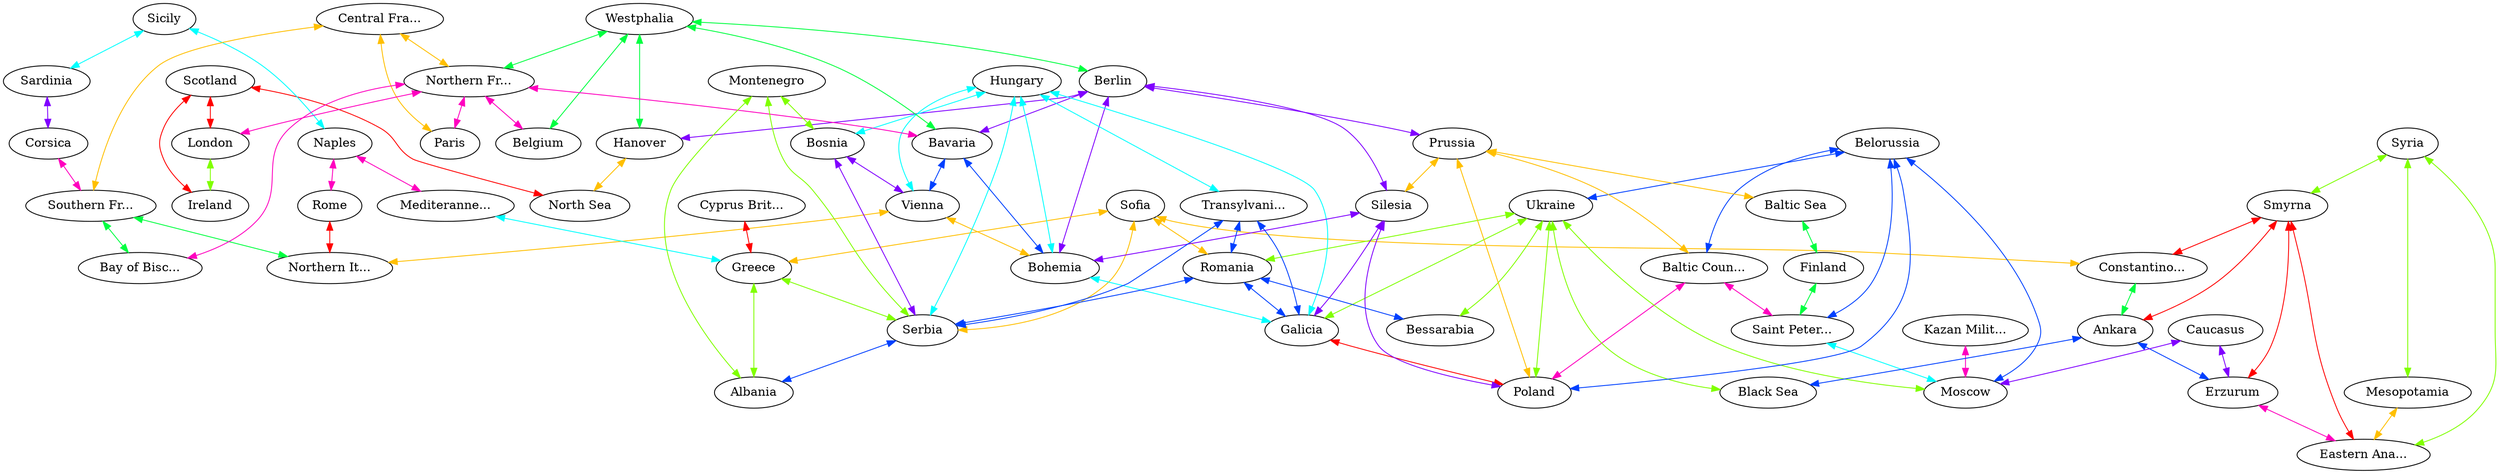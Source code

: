 graph x {
"Scotland" [pos="1.41666666666667,-2.5",label="Scotland"]
"London" [pos="1.5,-3.22222222222222",label="London"]
"Paris" [pos="1.97222222222222,-4.56944444444444",label="Paris"]
"Rome" [pos="2.97222222222222,-5.83333333333333",label="Rome"]
"Berlin" [pos="3.33333333333333,-3.63888888888889",label="Berlin"]
"Vienna" [pos="3.43055555555556,-5.06944444444444",label="Vienna"]
"Sofia" [pos="5.20833333333333,-5.68055555555556",label="Sofia"]
"Constantinople" [pos="5.75,-6.29166666666667",label="Constantino..."]
"Saint Petersburg" [pos="5.29166666666667,-2.51388888888889",label="Saint Peter..."]
"Finland" [pos="4.625,-1.76388888888889",label="Finland"]
"Baltic Countries" [pos="4.80555555555556,-2.68055555555556",label="Baltic Coun..."]
"Ukraine" [pos="5.94444444444444,-4.41666666666667",label="Ukraine"]
"Hungary" [pos="4.08333333333333,-4.93055555555556",label="Hungary"]
"Corsica" [pos="2.34722222222222,-5.80555555555556",label="Corsica"]
"Bavaria" [pos="2.93055555555556,-4.43055555555556",label="Bavaria"]
"Westphalia" [pos="2.55555555555556,-3.94444444444444",label="Westphalia"]
"Galicia" [pos="4.70833333333333,-4.375",label="Galicia"]
"Bessarabia" [pos="5.51388888888889,-4.72222222222222",label="Bessarabia"]
"Hanover" [pos="2.80555555555556,-3.43055555555556",label="Hanover"]
"Sardinia" [pos="2.43055555555556,-6.26388888888889",label="Sardinia"]
"Sicily" [pos="3.22222222222222,-6.95833333333333",label="Sicily"]
"Naples" [pos="3.5,-6.29166666666667",label="Naples"]
"Mesopotamia" [pos="8.06944444444444,-7.16666666666667",label="Mesopotamia"]
"Syria" [pos="7.36111111111111,-6.95833333333333",label="Syria"]
"Greece" [pos="4.41666666666667,-6.55555555555556",label="Greece"]
"Mediterannean Sea" [pos="4.06944444444444,-7.375",label="Mediteranne..."]
"Cyprus British Base" [pos="6.31944444444444,-7.29166666666667",label="Cyprus Brit..."]
"Southern France" [pos="1.375,-5.38888888888889",label="Southern Fr..."]
"Central France" [pos="1.86111111111111,-4.97222222222222",label="Central Fra..."]
"Northern France" [pos="1.26388888888889,-4.48611111111111",label="Northern Fr..."]
"Belgium" [pos="2.15277777777778,-4.16666666666667",label="Belgium"]
"Ireland" [pos="0.736111111111111,-3.13888888888889",label="Ireland"]
"Poland" [pos="4.19444444444444,-4.01388888888889",label="Poland"]
"Smyrna" [pos="6.27777777777778,-6.91666666666667",label="Smyrna"]
"North Sea" [pos="2.25,-2.76388888888889",label="North Sea"]
"Kazan Military District" [pos="7.90277777777778,-3.80555555555556",label="Kazan Milit..."]
"Black Sea" [pos="6.47222222222222,-5.51388888888889",label="Black Sea"]
"Baltic Sea" [pos="4,-3.04166666666667",label="Baltic Sea"]
"Moscow" [pos="6.73611111111111,-3.65277777777778",label="Moscow"]
"Ankara" [pos="6.51388888888889,-6.20833333333333",label="Ankara"]
"Eastern Anatolia" [pos="8.05555555555556,-6.44444444444444",label="Eastern Ana..."]
"Erzurum" [pos="7.66666666666667,-5.84722222222222",label="Erzurum"]
"Caucasus" [pos="7.63888888888889,-5.22222222222222",label="Caucasus"]
"Silesia" [pos="3.61111111111111,-3.81944444444444",label="Silesia"]
"Bosnia" [pos="3.76388888888889,-5.56944444444444",label="Bosnia"]
"Montenegro" [pos="3.90277777777778,-5.93055555555556",label="Montenegro"]
"Serbia" [pos="4.34722222222222,-5.80555555555556",label="Serbia"]
"Bohemia" [pos="3.38888888888889,-4.31944444444444",label="Bohemia"]
"Romania" [pos="5.22222222222222,-5.23611111111111",label="Romania"]
"Albania" [pos="4.125,-6.30555555555556",label="Albania"]
"Belorussia" [pos="5.375,-3.56944444444444",label="Belorussia"]
"Transylvania" [pos="4.58333333333333,-4.95833333333333",label="Transylvani..."]
"Northern Italy" [pos="2.77777777777778,-5.36111111111111",label="Northern It..."]
"Bay of Biscay" [pos="0.722222222222222,-4.93055555555556",label="Bay of Bisc..."]
"Prussia" [pos="3.76388888888889,-3.54166666666667",label="Prussia"]
"Central France" -- "Paris" [dir="both",color="0.125,1,1"]
"Central France" -- "Southern France" [dir="both",color="0.125,1,1"]
"Central France" -- "Northern France" [dir="both",color="0.125,1,1"]
"Syria" -- "Smyrna" [dir="both",color="0.25,1,1"]
"Syria" -- "Mesopotamia" [dir="both",color="0.25,1,1"]
"Syria" -- "Eastern Anatolia" [dir="both",color="0.25,1,1"]
"Westphalia" -- "Hanover" [dir="both",color="0.375,1,1"]
"Westphalia" -- "Bavaria" [dir="both",color="0.375,1,1"]
"Westphalia" -- "Belgium" [dir="both",color="0.375,1,1"]
"Westphalia" -- "Berlin" [dir="both",color="0.375,1,1"]
"Westphalia" -- "Northern France" [dir="both",color="0.375,1,1"]
"Hungary" -- "Bosnia" [dir="both",color="0.5,1,1"]
"Hungary" -- "Serbia" [dir="both",color="0.5,1,1"]
"Hungary" -- "Transylvania" [dir="both",color="0.5,1,1"]
"Hungary" -- "Galicia" [dir="both",color="0.5,1,1"]
"Hungary" -- "Vienna" [dir="both",color="0.5,1,1"]
"Hungary" -- "Bohemia" [dir="both",color="0.5,1,1"]
"Transylvania" -- "Romania" [dir="both",color="0.625,1,1"]
"Transylvania" -- "Serbia" [dir="both",color="0.625,1,1"]
"Transylvania" -- "Galicia" [dir="both",color="0.625,1,1"]
"Berlin" -- "Prussia" [dir="both",color="0.75,1,1"]
"Berlin" -- "Silesia" [dir="both",color="0.75,1,1"]
"Berlin" -- "Hanover" [dir="both",color="0.75,1,1"]
"Berlin" -- "Bavaria" [dir="both",color="0.75,1,1"]
"Berlin" -- "Bohemia" [dir="both",color="0.75,1,1"]
"Northern France" -- "Paris" [dir="both",color="0.875,1,1"]
"Northern France" -- "London" [dir="both",color="0.875,1,1"]
"Northern France" -- "Bay of Biscay" [dir="both",color="0.875,1,1"]
"Northern France" -- "Bavaria" [dir="both",color="0.875,1,1"]
"Northern France" -- "Belgium" [dir="both",color="0.875,1,1"]
"Scotland" -- "London" [dir="both",color="1,1,1"]
"Scotland" -- "North Sea" [dir="both",color="1,1,1"]
"Scotland" -- "Ireland" [dir="both",color="1,1,1"]
"Prussia" -- "Baltic Countries" [dir="both",color="0.125,1,1"]
"Prussia" -- "Silesia" [dir="both",color="0.125,1,1"]
"Prussia" -- "Baltic Sea" [dir="both",color="0.125,1,1"]
"Prussia" -- "Poland" [dir="both",color="0.125,1,1"]
"Montenegro" -- "Bosnia" [dir="both",color="0.25,1,1"]
"Montenegro" -- "Serbia" [dir="both",color="0.25,1,1"]
"Montenegro" -- "Albania" [dir="both",color="0.25,1,1"]
"Baltic Sea" -- "Finland" [dir="both",color="0.375,1,1"]
"Sicily" -- "Sardinia" [dir="both",color="0.5,1,1"]
"Sicily" -- "Naples" [dir="both",color="0.5,1,1"]
"Bavaria" -- "Vienna" [dir="both",color="0.625,1,1"]
"Bavaria" -- "Bohemia" [dir="both",color="0.625,1,1"]
"Sardinia" -- "Corsica" [dir="both",color="0.75,1,1"]
"Naples" -- "Mediterannean Sea" [dir="both",color="0.875,1,1"]
"Naples" -- "Rome" [dir="both",color="0.875,1,1"]
"Smyrna" -- "Ankara" [dir="both",color="1,1,1"]
"Smyrna" -- "Constantinople" [dir="both",color="1,1,1"]
"Smyrna" -- "Erzurum" [dir="both",color="1,1,1"]
"Smyrna" -- "Eastern Anatolia" [dir="both",color="1,1,1"]
"Mesopotamia" -- "Eastern Anatolia" [dir="both",color="0.125,1,1"]
"London" -- "Ireland" [dir="both",color="0.25,1,1"]
"Mediterannean Sea" -- "Greece" [dir="both",color="0.5,1,1"]
"Belorussia" -- "Ukraine" [dir="both",color="0.625,1,1"]
"Belorussia" -- "Baltic Countries" [dir="both",color="0.625,1,1"]
"Belorussia" -- "Saint Petersburg" [dir="both",color="0.625,1,1"]
"Belorussia" -- "Moscow" [dir="both",color="0.625,1,1"]
"Belorussia" -- "Poland" [dir="both",color="0.625,1,1"]
"Bosnia" -- "Serbia" [dir="both",color="0.75,1,1"]
"Bosnia" -- "Vienna" [dir="both",color="0.75,1,1"]
"Baltic Countries" -- "Saint Petersburg" [dir="both",color="0.875,1,1"]
"Baltic Countries" -- "Poland" [dir="both",color="0.875,1,1"]
"Cyprus British Base" -- "Greece" [dir="both",color="1,1,1"]
"Sofia" -- "Serbia" [dir="both",color="0.125,1,1"]
"Sofia" -- "Romania" [dir="both",color="0.125,1,1"]
"Sofia" -- "Constantinople" [dir="both",color="0.125,1,1"]
"Sofia" -- "Greece" [dir="both",color="0.125,1,1"]
"Ukraine" -- "Romania" [dir="both",color="0.25,1,1"]
"Ukraine" -- "Black Sea" [dir="both",color="0.25,1,1"]
"Ukraine" -- "Moscow" [dir="both",color="0.25,1,1"]
"Ukraine" -- "Galicia" [dir="both",color="0.25,1,1"]
"Ukraine" -- "Bessarabia" [dir="both",color="0.25,1,1"]
"Ukraine" -- "Poland" [dir="both",color="0.25,1,1"]
"Finland" -- "Saint Petersburg" [dir="both",color="0.375,1,1"]
"Romania" -- "Serbia" [dir="both",color="0.625,1,1"]
"Romania" -- "Galicia" [dir="both",color="0.625,1,1"]
"Romania" -- "Bessarabia" [dir="both",color="0.625,1,1"]
"Caucasus" -- "Moscow" [dir="both",color="0.75,1,1"]
"Caucasus" -- "Erzurum" [dir="both",color="0.75,1,1"]
"Corsica" -- "Southern France" [dir="both",color="0.875,1,1"]
"Vienna" -- "Northern Italy" [dir="both",color="0.125,1,1"]
"Vienna" -- "Bohemia" [dir="both",color="0.125,1,1"]
"Greece" -- "Serbia" [dir="both",color="0.25,1,1"]
"Greece" -- "Albania" [dir="both",color="0.25,1,1"]
"Southern France" -- "Northern Italy" [dir="both",color="0.375,1,1"]
"Southern France" -- "Bay of Biscay" [dir="both",color="0.375,1,1"]
"Saint Petersburg" -- "Moscow" [dir="both",color="0.5,1,1"]
"Serbia" -- "Albania" [dir="both",color="0.625,1,1"]
"Silesia" -- "Galicia" [dir="both",color="0.75,1,1"]
"Silesia" -- "Bohemia" [dir="both",color="0.75,1,1"]
"Silesia" -- "Poland" [dir="both",color="0.75,1,1"]
"Kazan Military District" -- "Moscow" [dir="both",color="0.875,1,1"]
"Rome" -- "Northern Italy" [dir="both",color="1,1,1"]
"Hanover" -- "North Sea" [dir="both",color="0.125,1,1"]
"Constantinople" -- "Ankara" [dir="both",color="0.375,1,1"]
"Bohemia" -- "Galicia" [dir="both",color="0.5,1,1"]
"Ankara" -- "Black Sea" [dir="both",color="0.625,1,1"]
"Ankara" -- "Erzurum" [dir="both",color="0.625,1,1"]
"Erzurum" -- "Eastern Anatolia" [dir="both",color="0.875,1,1"]
"Galicia" -- "Poland" [dir="both",color="1,1,1"]
}

